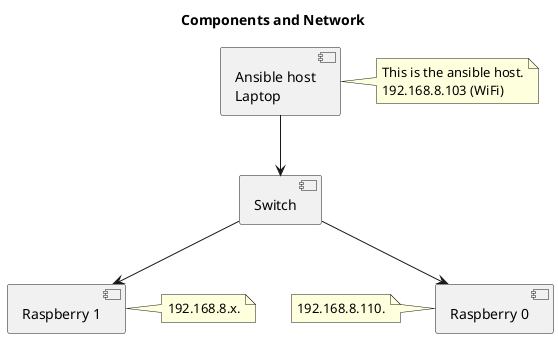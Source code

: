 @startuml

scale max 600 width

title            Components and Network

component [Ansible host\nLaptop] as host

component [Switch] as switch

component [Raspberry 1] as RPI1
component [Raspberry 0] as RPI0

' links
host --> switch
switch --> RPI0
switch --> RPI1

' notes
note right of host
  This is the ansible host.
  192.168.8.103 (WiFi)
end note

note left of RPI0
  192.168.8.110.
end note

note right of RPI1
  192.168.8.x.
end note

@enduml
